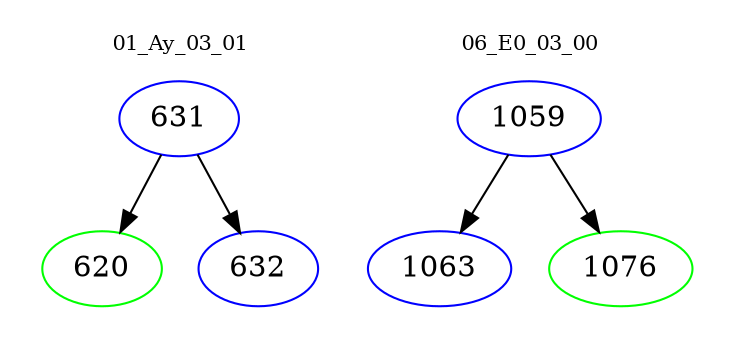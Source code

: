 digraph{
subgraph cluster_0 {
color = white
label = "01_Ay_03_01";
fontsize=10;
T0_631 [label="631", color="blue"]
T0_631 -> T0_620 [color="black"]
T0_620 [label="620", color="green"]
T0_631 -> T0_632 [color="black"]
T0_632 [label="632", color="blue"]
}
subgraph cluster_1 {
color = white
label = "06_E0_03_00";
fontsize=10;
T1_1059 [label="1059", color="blue"]
T1_1059 -> T1_1063 [color="black"]
T1_1063 [label="1063", color="blue"]
T1_1059 -> T1_1076 [color="black"]
T1_1076 [label="1076", color="green"]
}
}
